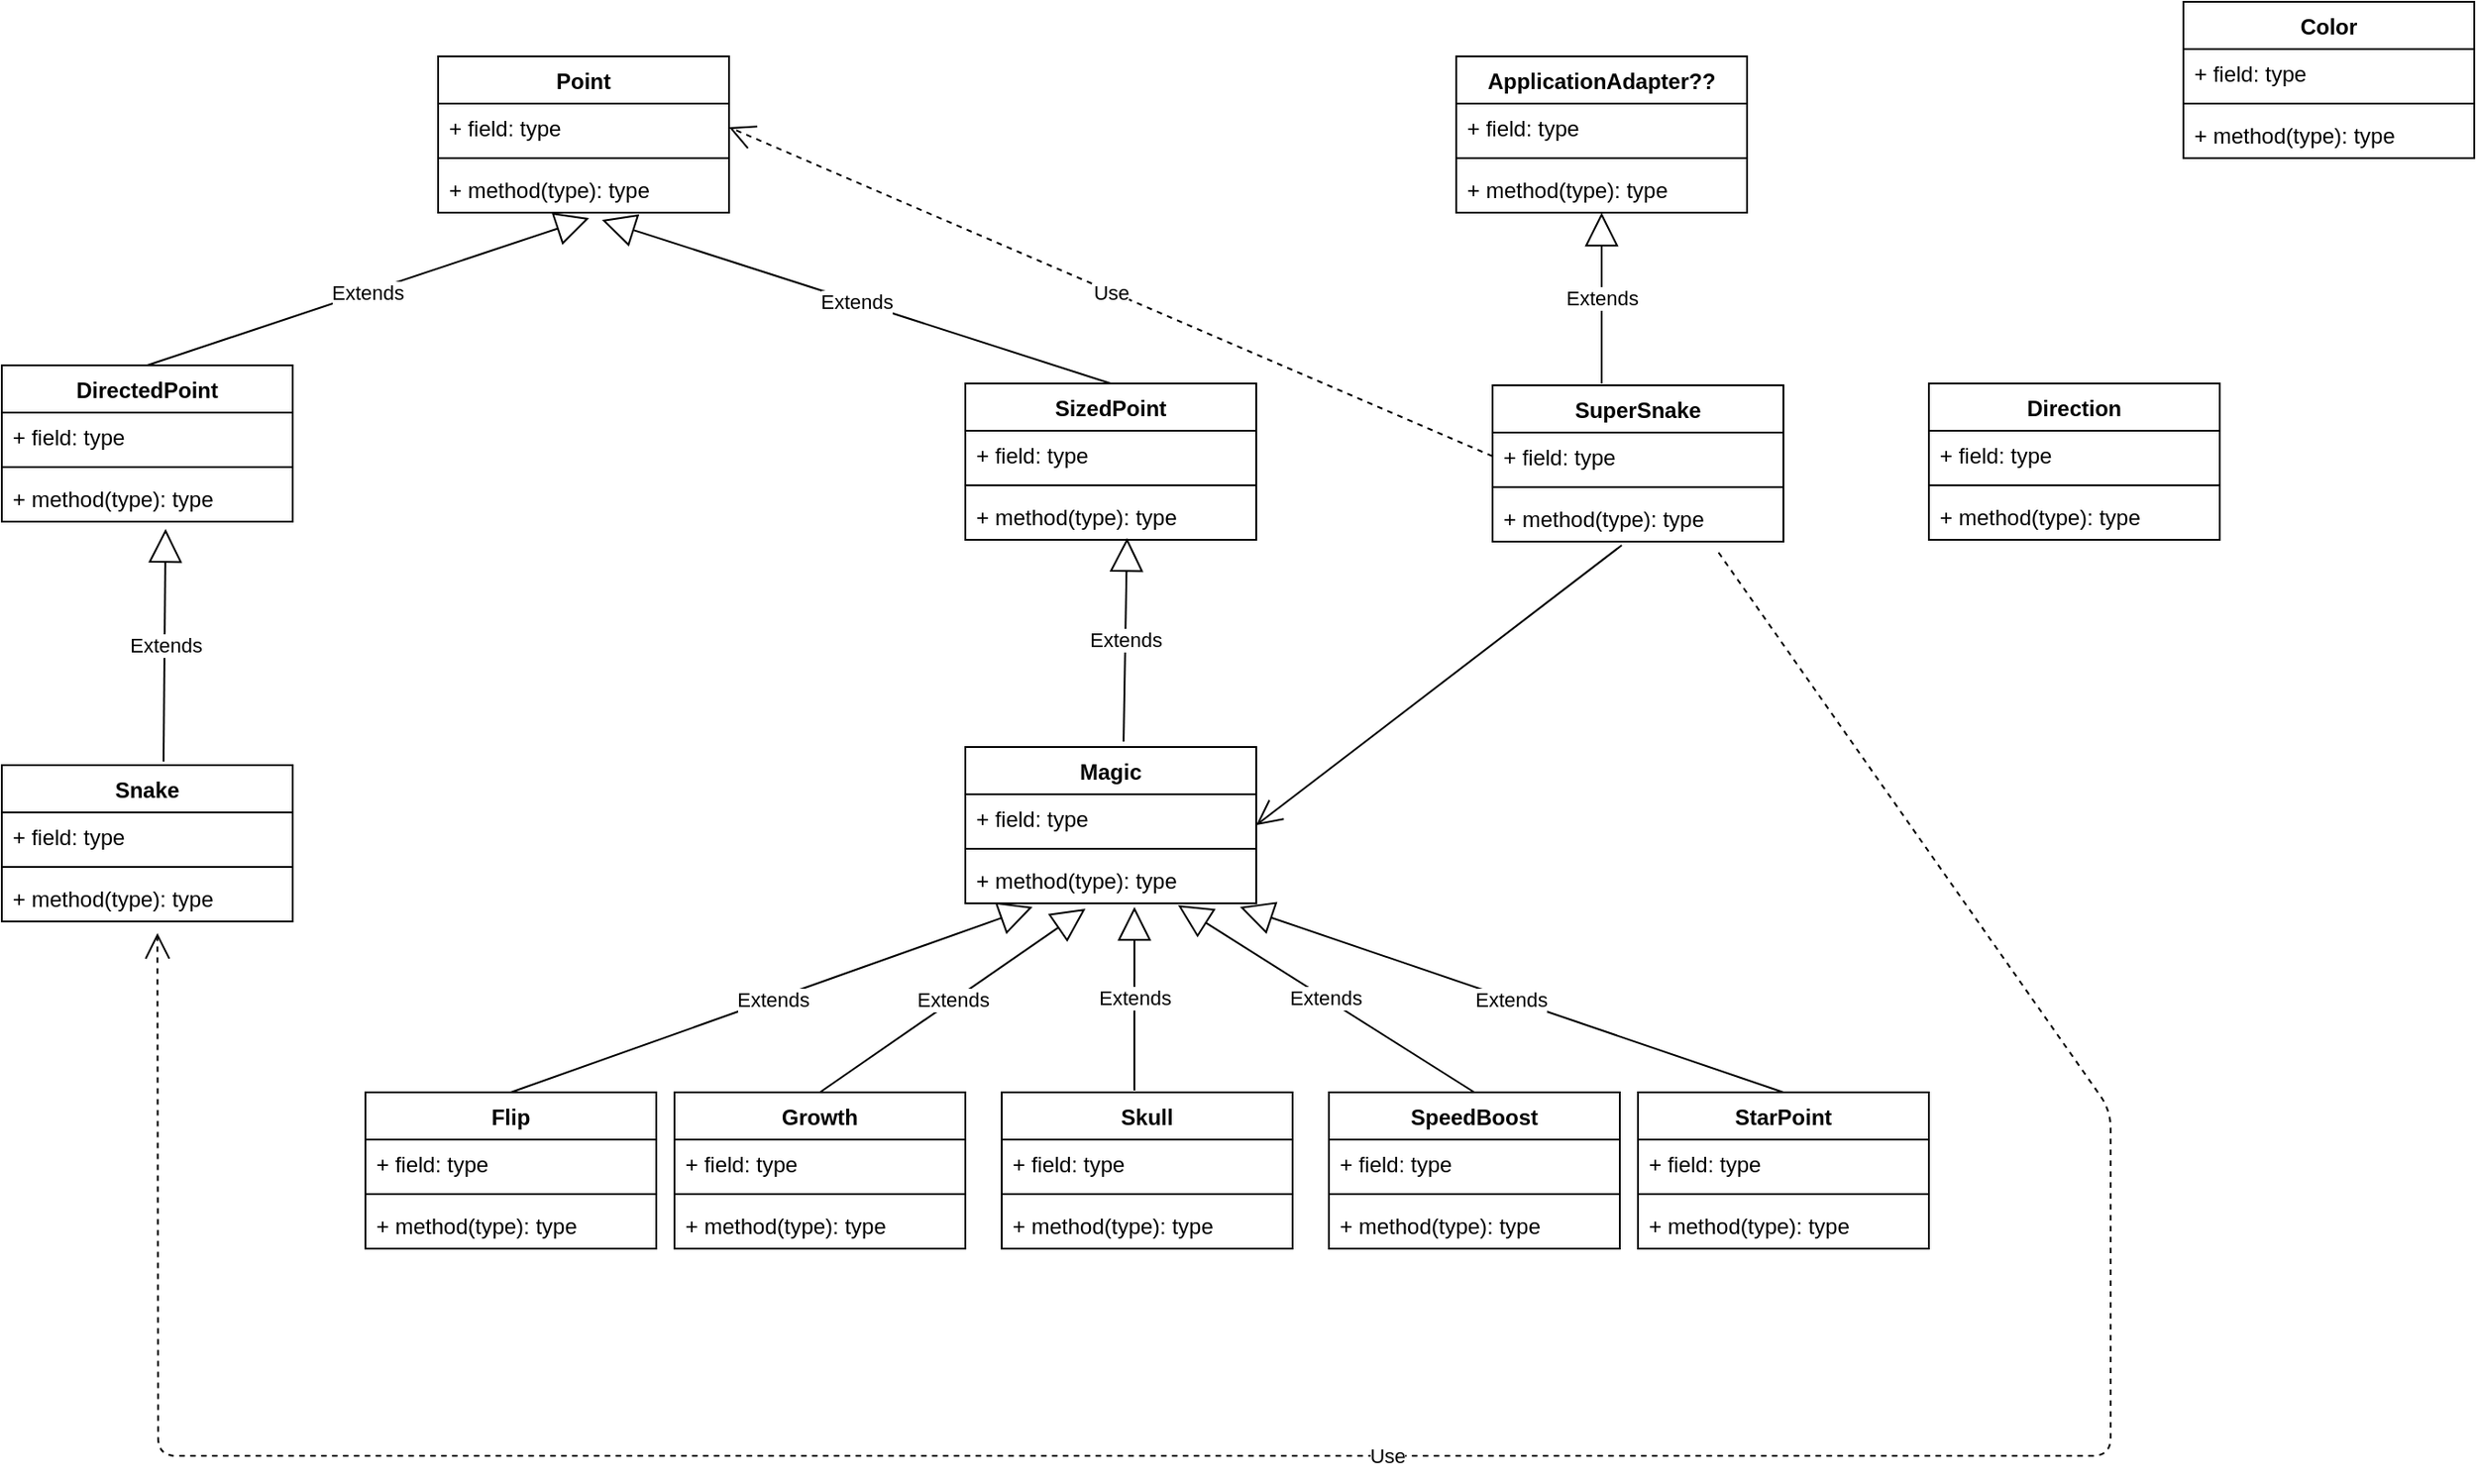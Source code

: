 <mxfile version="12.4.2" type="github" pages="1">
  <diagram id="Ouw1NrYOmLS6a2it-YPy" name="Page-1">
    <mxGraphModel dx="1688" dy="1045" grid="1" gridSize="10" guides="1" tooltips="1" connect="1" arrows="1" fold="1" page="1" pageScale="1" pageWidth="1654" pageHeight="2336" math="0" shadow="0">
      <root>
        <mxCell id="0"/>
        <mxCell id="1" parent="0"/>
        <mxCell id="p4IeYtcJctRDCQET-8Qz-1" value="Point" style="swimlane;fontStyle=1;align=center;verticalAlign=top;childLayout=stackLayout;horizontal=1;startSize=26;horizontalStack=0;resizeParent=1;resizeParentMax=0;resizeLast=0;collapsible=1;marginBottom=0;" vertex="1" parent="1">
          <mxGeometry x="440" y="120" width="160" height="86" as="geometry"/>
        </mxCell>
        <mxCell id="p4IeYtcJctRDCQET-8Qz-2" value="+ field: type" style="text;strokeColor=none;fillColor=none;align=left;verticalAlign=top;spacingLeft=4;spacingRight=4;overflow=hidden;rotatable=0;points=[[0,0.5],[1,0.5]];portConstraint=eastwest;" vertex="1" parent="p4IeYtcJctRDCQET-8Qz-1">
          <mxGeometry y="26" width="160" height="26" as="geometry"/>
        </mxCell>
        <mxCell id="p4IeYtcJctRDCQET-8Qz-3" value="" style="line;strokeWidth=1;fillColor=none;align=left;verticalAlign=middle;spacingTop=-1;spacingLeft=3;spacingRight=3;rotatable=0;labelPosition=right;points=[];portConstraint=eastwest;" vertex="1" parent="p4IeYtcJctRDCQET-8Qz-1">
          <mxGeometry y="52" width="160" height="8" as="geometry"/>
        </mxCell>
        <mxCell id="p4IeYtcJctRDCQET-8Qz-4" value="+ method(type): type" style="text;strokeColor=none;fillColor=none;align=left;verticalAlign=top;spacingLeft=4;spacingRight=4;overflow=hidden;rotatable=0;points=[[0,0.5],[1,0.5]];portConstraint=eastwest;" vertex="1" parent="p4IeYtcJctRDCQET-8Qz-1">
          <mxGeometry y="60" width="160" height="26" as="geometry"/>
        </mxCell>
        <mxCell id="p4IeYtcJctRDCQET-8Qz-5" value="SizedPoint" style="swimlane;fontStyle=1;align=center;verticalAlign=top;childLayout=stackLayout;horizontal=1;startSize=26;horizontalStack=0;resizeParent=1;resizeParentMax=0;resizeLast=0;collapsible=1;marginBottom=0;" vertex="1" parent="1">
          <mxGeometry x="730" y="300" width="160" height="86" as="geometry"/>
        </mxCell>
        <mxCell id="p4IeYtcJctRDCQET-8Qz-6" value="+ field: type" style="text;strokeColor=none;fillColor=none;align=left;verticalAlign=top;spacingLeft=4;spacingRight=4;overflow=hidden;rotatable=0;points=[[0,0.5],[1,0.5]];portConstraint=eastwest;" vertex="1" parent="p4IeYtcJctRDCQET-8Qz-5">
          <mxGeometry y="26" width="160" height="26" as="geometry"/>
        </mxCell>
        <mxCell id="p4IeYtcJctRDCQET-8Qz-7" value="" style="line;strokeWidth=1;fillColor=none;align=left;verticalAlign=middle;spacingTop=-1;spacingLeft=3;spacingRight=3;rotatable=0;labelPosition=right;points=[];portConstraint=eastwest;" vertex="1" parent="p4IeYtcJctRDCQET-8Qz-5">
          <mxGeometry y="52" width="160" height="8" as="geometry"/>
        </mxCell>
        <mxCell id="p4IeYtcJctRDCQET-8Qz-8" value="+ method(type): type" style="text;strokeColor=none;fillColor=none;align=left;verticalAlign=top;spacingLeft=4;spacingRight=4;overflow=hidden;rotatable=0;points=[[0,0.5],[1,0.5]];portConstraint=eastwest;" vertex="1" parent="p4IeYtcJctRDCQET-8Qz-5">
          <mxGeometry y="60" width="160" height="26" as="geometry"/>
        </mxCell>
        <mxCell id="p4IeYtcJctRDCQET-8Qz-9" value="Snake" style="swimlane;fontStyle=1;align=center;verticalAlign=top;childLayout=stackLayout;horizontal=1;startSize=26;horizontalStack=0;resizeParent=1;resizeParentMax=0;resizeLast=0;collapsible=1;marginBottom=0;" vertex="1" parent="1">
          <mxGeometry x="200" y="510" width="160" height="86" as="geometry"/>
        </mxCell>
        <mxCell id="p4IeYtcJctRDCQET-8Qz-10" value="+ field: type" style="text;strokeColor=none;fillColor=none;align=left;verticalAlign=top;spacingLeft=4;spacingRight=4;overflow=hidden;rotatable=0;points=[[0,0.5],[1,0.5]];portConstraint=eastwest;" vertex="1" parent="p4IeYtcJctRDCQET-8Qz-9">
          <mxGeometry y="26" width="160" height="26" as="geometry"/>
        </mxCell>
        <mxCell id="p4IeYtcJctRDCQET-8Qz-11" value="" style="line;strokeWidth=1;fillColor=none;align=left;verticalAlign=middle;spacingTop=-1;spacingLeft=3;spacingRight=3;rotatable=0;labelPosition=right;points=[];portConstraint=eastwest;" vertex="1" parent="p4IeYtcJctRDCQET-8Qz-9">
          <mxGeometry y="52" width="160" height="8" as="geometry"/>
        </mxCell>
        <mxCell id="p4IeYtcJctRDCQET-8Qz-12" value="+ method(type): type" style="text;strokeColor=none;fillColor=none;align=left;verticalAlign=top;spacingLeft=4;spacingRight=4;overflow=hidden;rotatable=0;points=[[0,0.5],[1,0.5]];portConstraint=eastwest;" vertex="1" parent="p4IeYtcJctRDCQET-8Qz-9">
          <mxGeometry y="60" width="160" height="26" as="geometry"/>
        </mxCell>
        <mxCell id="p4IeYtcJctRDCQET-8Qz-13" value="DirectedPoint" style="swimlane;fontStyle=1;align=center;verticalAlign=top;childLayout=stackLayout;horizontal=1;startSize=26;horizontalStack=0;resizeParent=1;resizeParentMax=0;resizeLast=0;collapsible=1;marginBottom=0;" vertex="1" parent="1">
          <mxGeometry x="200" y="290" width="160" height="86" as="geometry"/>
        </mxCell>
        <mxCell id="p4IeYtcJctRDCQET-8Qz-14" value="+ field: type" style="text;strokeColor=none;fillColor=none;align=left;verticalAlign=top;spacingLeft=4;spacingRight=4;overflow=hidden;rotatable=0;points=[[0,0.5],[1,0.5]];portConstraint=eastwest;" vertex="1" parent="p4IeYtcJctRDCQET-8Qz-13">
          <mxGeometry y="26" width="160" height="26" as="geometry"/>
        </mxCell>
        <mxCell id="p4IeYtcJctRDCQET-8Qz-15" value="" style="line;strokeWidth=1;fillColor=none;align=left;verticalAlign=middle;spacingTop=-1;spacingLeft=3;spacingRight=3;rotatable=0;labelPosition=right;points=[];portConstraint=eastwest;" vertex="1" parent="p4IeYtcJctRDCQET-8Qz-13">
          <mxGeometry y="52" width="160" height="8" as="geometry"/>
        </mxCell>
        <mxCell id="p4IeYtcJctRDCQET-8Qz-16" value="+ method(type): type" style="text;strokeColor=none;fillColor=none;align=left;verticalAlign=top;spacingLeft=4;spacingRight=4;overflow=hidden;rotatable=0;points=[[0,0.5],[1,0.5]];portConstraint=eastwest;" vertex="1" parent="p4IeYtcJctRDCQET-8Qz-13">
          <mxGeometry y="60" width="160" height="26" as="geometry"/>
        </mxCell>
        <mxCell id="p4IeYtcJctRDCQET-8Qz-17" value="Extends" style="endArrow=block;endSize=16;endFill=0;html=1;entryX=0.519;entryY=1.115;entryDx=0;entryDy=0;entryPerimeter=0;exitX=0.5;exitY=0;exitDx=0;exitDy=0;" edge="1" parent="1" source="p4IeYtcJctRDCQET-8Qz-13" target="p4IeYtcJctRDCQET-8Qz-4">
          <mxGeometry width="160" relative="1" as="geometry">
            <mxPoint x="203" y="320" as="sourcePoint"/>
            <mxPoint x="280" y="240" as="targetPoint"/>
          </mxGeometry>
        </mxCell>
        <mxCell id="p4IeYtcJctRDCQET-8Qz-18" value="Extends" style="endArrow=block;endSize=16;endFill=0;html=1;entryX=0.563;entryY=1.154;entryDx=0;entryDy=0;entryPerimeter=0;exitX=0.5;exitY=0;exitDx=0;exitDy=0;" edge="1" parent="1" source="p4IeYtcJctRDCQET-8Qz-5" target="p4IeYtcJctRDCQET-8Qz-4">
          <mxGeometry width="160" relative="1" as="geometry">
            <mxPoint x="210" y="270" as="sourcePoint"/>
            <mxPoint x="370" y="270" as="targetPoint"/>
            <Array as="points"/>
          </mxGeometry>
        </mxCell>
        <mxCell id="p4IeYtcJctRDCQET-8Qz-19" value="Extends" style="endArrow=block;endSize=16;endFill=0;html=1;entryX=0.563;entryY=1.154;entryDx=0;entryDy=0;entryPerimeter=0;exitX=0.556;exitY=-0.023;exitDx=0;exitDy=0;exitPerimeter=0;" edge="1" parent="1" source="p4IeYtcJctRDCQET-8Qz-9" target="p4IeYtcJctRDCQET-8Qz-16">
          <mxGeometry width="160" relative="1" as="geometry">
            <mxPoint x="120" y="450" as="sourcePoint"/>
            <mxPoint x="190" y="450" as="targetPoint"/>
            <mxPoint as="offset"/>
          </mxGeometry>
        </mxCell>
        <mxCell id="p4IeYtcJctRDCQET-8Qz-20" value="Magic" style="swimlane;fontStyle=1;align=center;verticalAlign=top;childLayout=stackLayout;horizontal=1;startSize=26;horizontalStack=0;resizeParent=1;resizeParentMax=0;resizeLast=0;collapsible=1;marginBottom=0;" vertex="1" parent="1">
          <mxGeometry x="730" y="500" width="160" height="86" as="geometry"/>
        </mxCell>
        <mxCell id="p4IeYtcJctRDCQET-8Qz-21" value="+ field: type" style="text;strokeColor=none;fillColor=none;align=left;verticalAlign=top;spacingLeft=4;spacingRight=4;overflow=hidden;rotatable=0;points=[[0,0.5],[1,0.5]];portConstraint=eastwest;" vertex="1" parent="p4IeYtcJctRDCQET-8Qz-20">
          <mxGeometry y="26" width="160" height="26" as="geometry"/>
        </mxCell>
        <mxCell id="p4IeYtcJctRDCQET-8Qz-22" value="" style="line;strokeWidth=1;fillColor=none;align=left;verticalAlign=middle;spacingTop=-1;spacingLeft=3;spacingRight=3;rotatable=0;labelPosition=right;points=[];portConstraint=eastwest;" vertex="1" parent="p4IeYtcJctRDCQET-8Qz-20">
          <mxGeometry y="52" width="160" height="8" as="geometry"/>
        </mxCell>
        <mxCell id="p4IeYtcJctRDCQET-8Qz-23" value="+ method(type): type" style="text;strokeColor=none;fillColor=none;align=left;verticalAlign=top;spacingLeft=4;spacingRight=4;overflow=hidden;rotatable=0;points=[[0,0.5],[1,0.5]];portConstraint=eastwest;" vertex="1" parent="p4IeYtcJctRDCQET-8Qz-20">
          <mxGeometry y="60" width="160" height="26" as="geometry"/>
        </mxCell>
        <mxCell id="p4IeYtcJctRDCQET-8Qz-24" value="Extends" style="endArrow=block;endSize=16;endFill=0;html=1;entryX=0.556;entryY=0.962;entryDx=0;entryDy=0;entryPerimeter=0;exitX=0.544;exitY=-0.035;exitDx=0;exitDy=0;exitPerimeter=0;" edge="1" parent="1" source="p4IeYtcJctRDCQET-8Qz-20" target="p4IeYtcJctRDCQET-8Qz-8">
          <mxGeometry width="160" relative="1" as="geometry">
            <mxPoint x="250" y="460" as="sourcePoint"/>
            <mxPoint x="410" y="460" as="targetPoint"/>
          </mxGeometry>
        </mxCell>
        <mxCell id="p4IeYtcJctRDCQET-8Qz-26" value="ApplicationAdapter??" style="swimlane;fontStyle=1;align=center;verticalAlign=top;childLayout=stackLayout;horizontal=1;startSize=26;horizontalStack=0;resizeParent=1;resizeParentMax=0;resizeLast=0;collapsible=1;marginBottom=0;" vertex="1" parent="1">
          <mxGeometry x="1000" y="120" width="160" height="86" as="geometry"/>
        </mxCell>
        <mxCell id="p4IeYtcJctRDCQET-8Qz-27" value="+ field: type" style="text;strokeColor=none;fillColor=none;align=left;verticalAlign=top;spacingLeft=4;spacingRight=4;overflow=hidden;rotatable=0;points=[[0,0.5],[1,0.5]];portConstraint=eastwest;" vertex="1" parent="p4IeYtcJctRDCQET-8Qz-26">
          <mxGeometry y="26" width="160" height="26" as="geometry"/>
        </mxCell>
        <mxCell id="p4IeYtcJctRDCQET-8Qz-28" value="" style="line;strokeWidth=1;fillColor=none;align=left;verticalAlign=middle;spacingTop=-1;spacingLeft=3;spacingRight=3;rotatable=0;labelPosition=right;points=[];portConstraint=eastwest;" vertex="1" parent="p4IeYtcJctRDCQET-8Qz-26">
          <mxGeometry y="52" width="160" height="8" as="geometry"/>
        </mxCell>
        <mxCell id="p4IeYtcJctRDCQET-8Qz-29" value="+ method(type): type" style="text;strokeColor=none;fillColor=none;align=left;verticalAlign=top;spacingLeft=4;spacingRight=4;overflow=hidden;rotatable=0;points=[[0,0.5],[1,0.5]];portConstraint=eastwest;" vertex="1" parent="p4IeYtcJctRDCQET-8Qz-26">
          <mxGeometry y="60" width="160" height="26" as="geometry"/>
        </mxCell>
        <mxCell id="p4IeYtcJctRDCQET-8Qz-30" value="Flip" style="swimlane;fontStyle=1;align=center;verticalAlign=top;childLayout=stackLayout;horizontal=1;startSize=26;horizontalStack=0;resizeParent=1;resizeParentMax=0;resizeLast=0;collapsible=1;marginBottom=0;" vertex="1" parent="1">
          <mxGeometry x="400" y="690" width="160" height="86" as="geometry"/>
        </mxCell>
        <mxCell id="p4IeYtcJctRDCQET-8Qz-31" value="+ field: type" style="text;strokeColor=none;fillColor=none;align=left;verticalAlign=top;spacingLeft=4;spacingRight=4;overflow=hidden;rotatable=0;points=[[0,0.5],[1,0.5]];portConstraint=eastwest;" vertex="1" parent="p4IeYtcJctRDCQET-8Qz-30">
          <mxGeometry y="26" width="160" height="26" as="geometry"/>
        </mxCell>
        <mxCell id="p4IeYtcJctRDCQET-8Qz-32" value="" style="line;strokeWidth=1;fillColor=none;align=left;verticalAlign=middle;spacingTop=-1;spacingLeft=3;spacingRight=3;rotatable=0;labelPosition=right;points=[];portConstraint=eastwest;" vertex="1" parent="p4IeYtcJctRDCQET-8Qz-30">
          <mxGeometry y="52" width="160" height="8" as="geometry"/>
        </mxCell>
        <mxCell id="p4IeYtcJctRDCQET-8Qz-33" value="+ method(type): type" style="text;strokeColor=none;fillColor=none;align=left;verticalAlign=top;spacingLeft=4;spacingRight=4;overflow=hidden;rotatable=0;points=[[0,0.5],[1,0.5]];portConstraint=eastwest;" vertex="1" parent="p4IeYtcJctRDCQET-8Qz-30">
          <mxGeometry y="60" width="160" height="26" as="geometry"/>
        </mxCell>
        <mxCell id="p4IeYtcJctRDCQET-8Qz-34" value="Growth" style="swimlane;fontStyle=1;align=center;verticalAlign=top;childLayout=stackLayout;horizontal=1;startSize=26;horizontalStack=0;resizeParent=1;resizeParentMax=0;resizeLast=0;collapsible=1;marginBottom=0;" vertex="1" parent="1">
          <mxGeometry x="570" y="690" width="160" height="86" as="geometry"/>
        </mxCell>
        <mxCell id="p4IeYtcJctRDCQET-8Qz-35" value="+ field: type" style="text;strokeColor=none;fillColor=none;align=left;verticalAlign=top;spacingLeft=4;spacingRight=4;overflow=hidden;rotatable=0;points=[[0,0.5],[1,0.5]];portConstraint=eastwest;" vertex="1" parent="p4IeYtcJctRDCQET-8Qz-34">
          <mxGeometry y="26" width="160" height="26" as="geometry"/>
        </mxCell>
        <mxCell id="p4IeYtcJctRDCQET-8Qz-36" value="" style="line;strokeWidth=1;fillColor=none;align=left;verticalAlign=middle;spacingTop=-1;spacingLeft=3;spacingRight=3;rotatable=0;labelPosition=right;points=[];portConstraint=eastwest;" vertex="1" parent="p4IeYtcJctRDCQET-8Qz-34">
          <mxGeometry y="52" width="160" height="8" as="geometry"/>
        </mxCell>
        <mxCell id="p4IeYtcJctRDCQET-8Qz-37" value="+ method(type): type" style="text;strokeColor=none;fillColor=none;align=left;verticalAlign=top;spacingLeft=4;spacingRight=4;overflow=hidden;rotatable=0;points=[[0,0.5],[1,0.5]];portConstraint=eastwest;" vertex="1" parent="p4IeYtcJctRDCQET-8Qz-34">
          <mxGeometry y="60" width="160" height="26" as="geometry"/>
        </mxCell>
        <mxCell id="p4IeYtcJctRDCQET-8Qz-38" value="Skull" style="swimlane;fontStyle=1;align=center;verticalAlign=top;childLayout=stackLayout;horizontal=1;startSize=26;horizontalStack=0;resizeParent=1;resizeParentMax=0;resizeLast=0;collapsible=1;marginBottom=0;" vertex="1" parent="1">
          <mxGeometry x="750" y="690" width="160" height="86" as="geometry"/>
        </mxCell>
        <mxCell id="p4IeYtcJctRDCQET-8Qz-39" value="+ field: type" style="text;strokeColor=none;fillColor=none;align=left;verticalAlign=top;spacingLeft=4;spacingRight=4;overflow=hidden;rotatable=0;points=[[0,0.5],[1,0.5]];portConstraint=eastwest;" vertex="1" parent="p4IeYtcJctRDCQET-8Qz-38">
          <mxGeometry y="26" width="160" height="26" as="geometry"/>
        </mxCell>
        <mxCell id="p4IeYtcJctRDCQET-8Qz-40" value="" style="line;strokeWidth=1;fillColor=none;align=left;verticalAlign=middle;spacingTop=-1;spacingLeft=3;spacingRight=3;rotatable=0;labelPosition=right;points=[];portConstraint=eastwest;" vertex="1" parent="p4IeYtcJctRDCQET-8Qz-38">
          <mxGeometry y="52" width="160" height="8" as="geometry"/>
        </mxCell>
        <mxCell id="p4IeYtcJctRDCQET-8Qz-41" value="+ method(type): type" style="text;strokeColor=none;fillColor=none;align=left;verticalAlign=top;spacingLeft=4;spacingRight=4;overflow=hidden;rotatable=0;points=[[0,0.5],[1,0.5]];portConstraint=eastwest;" vertex="1" parent="p4IeYtcJctRDCQET-8Qz-38">
          <mxGeometry y="60" width="160" height="26" as="geometry"/>
        </mxCell>
        <mxCell id="p4IeYtcJctRDCQET-8Qz-42" value="SpeedBoost" style="swimlane;fontStyle=1;align=center;verticalAlign=top;childLayout=stackLayout;horizontal=1;startSize=26;horizontalStack=0;resizeParent=1;resizeParentMax=0;resizeLast=0;collapsible=1;marginBottom=0;" vertex="1" parent="1">
          <mxGeometry x="930" y="690" width="160" height="86" as="geometry"/>
        </mxCell>
        <mxCell id="p4IeYtcJctRDCQET-8Qz-43" value="+ field: type" style="text;strokeColor=none;fillColor=none;align=left;verticalAlign=top;spacingLeft=4;spacingRight=4;overflow=hidden;rotatable=0;points=[[0,0.5],[1,0.5]];portConstraint=eastwest;" vertex="1" parent="p4IeYtcJctRDCQET-8Qz-42">
          <mxGeometry y="26" width="160" height="26" as="geometry"/>
        </mxCell>
        <mxCell id="p4IeYtcJctRDCQET-8Qz-44" value="" style="line;strokeWidth=1;fillColor=none;align=left;verticalAlign=middle;spacingTop=-1;spacingLeft=3;spacingRight=3;rotatable=0;labelPosition=right;points=[];portConstraint=eastwest;" vertex="1" parent="p4IeYtcJctRDCQET-8Qz-42">
          <mxGeometry y="52" width="160" height="8" as="geometry"/>
        </mxCell>
        <mxCell id="p4IeYtcJctRDCQET-8Qz-45" value="+ method(type): type" style="text;strokeColor=none;fillColor=none;align=left;verticalAlign=top;spacingLeft=4;spacingRight=4;overflow=hidden;rotatable=0;points=[[0,0.5],[1,0.5]];portConstraint=eastwest;" vertex="1" parent="p4IeYtcJctRDCQET-8Qz-42">
          <mxGeometry y="60" width="160" height="26" as="geometry"/>
        </mxCell>
        <mxCell id="p4IeYtcJctRDCQET-8Qz-46" value="StarPoint" style="swimlane;fontStyle=1;align=center;verticalAlign=top;childLayout=stackLayout;horizontal=1;startSize=26;horizontalStack=0;resizeParent=1;resizeParentMax=0;resizeLast=0;collapsible=1;marginBottom=0;" vertex="1" parent="1">
          <mxGeometry x="1100" y="690" width="160" height="86" as="geometry"/>
        </mxCell>
        <mxCell id="p4IeYtcJctRDCQET-8Qz-47" value="+ field: type" style="text;strokeColor=none;fillColor=none;align=left;verticalAlign=top;spacingLeft=4;spacingRight=4;overflow=hidden;rotatable=0;points=[[0,0.5],[1,0.5]];portConstraint=eastwest;" vertex="1" parent="p4IeYtcJctRDCQET-8Qz-46">
          <mxGeometry y="26" width="160" height="26" as="geometry"/>
        </mxCell>
        <mxCell id="p4IeYtcJctRDCQET-8Qz-48" value="" style="line;strokeWidth=1;fillColor=none;align=left;verticalAlign=middle;spacingTop=-1;spacingLeft=3;spacingRight=3;rotatable=0;labelPosition=right;points=[];portConstraint=eastwest;" vertex="1" parent="p4IeYtcJctRDCQET-8Qz-46">
          <mxGeometry y="52" width="160" height="8" as="geometry"/>
        </mxCell>
        <mxCell id="p4IeYtcJctRDCQET-8Qz-49" value="+ method(type): type" style="text;strokeColor=none;fillColor=none;align=left;verticalAlign=top;spacingLeft=4;spacingRight=4;overflow=hidden;rotatable=0;points=[[0,0.5],[1,0.5]];portConstraint=eastwest;" vertex="1" parent="p4IeYtcJctRDCQET-8Qz-46">
          <mxGeometry y="60" width="160" height="26" as="geometry"/>
        </mxCell>
        <mxCell id="p4IeYtcJctRDCQET-8Qz-50" value="Extends" style="endArrow=block;endSize=16;endFill=0;html=1;entryX=0.231;entryY=1.077;entryDx=0;entryDy=0;entryPerimeter=0;exitX=0.5;exitY=0;exitDx=0;exitDy=0;" edge="1" parent="1" source="p4IeYtcJctRDCQET-8Qz-30" target="p4IeYtcJctRDCQET-8Qz-23">
          <mxGeometry width="160" relative="1" as="geometry">
            <mxPoint x="470" y="630" as="sourcePoint"/>
            <mxPoint x="630" y="630" as="targetPoint"/>
          </mxGeometry>
        </mxCell>
        <mxCell id="p4IeYtcJctRDCQET-8Qz-51" value="Extends" style="endArrow=block;endSize=16;endFill=0;html=1;entryX=0.413;entryY=1.115;entryDx=0;entryDy=0;entryPerimeter=0;exitX=0.5;exitY=0;exitDx=0;exitDy=0;" edge="1" parent="1" source="p4IeYtcJctRDCQET-8Qz-34" target="p4IeYtcJctRDCQET-8Qz-23">
          <mxGeometry width="160" relative="1" as="geometry">
            <mxPoint x="650" y="650" as="sourcePoint"/>
            <mxPoint x="810" y="650" as="targetPoint"/>
          </mxGeometry>
        </mxCell>
        <mxCell id="p4IeYtcJctRDCQET-8Qz-52" value="Extends" style="endArrow=block;endSize=16;endFill=0;html=1;exitX=0.456;exitY=-0.012;exitDx=0;exitDy=0;exitPerimeter=0;" edge="1" parent="1" source="p4IeYtcJctRDCQET-8Qz-38">
          <mxGeometry width="160" relative="1" as="geometry">
            <mxPoint x="730" y="640" as="sourcePoint"/>
            <mxPoint x="823" y="588" as="targetPoint"/>
            <Array as="points"/>
          </mxGeometry>
        </mxCell>
        <mxCell id="p4IeYtcJctRDCQET-8Qz-53" value="Extends" style="endArrow=block;endSize=16;endFill=0;html=1;entryX=0.731;entryY=1.038;entryDx=0;entryDy=0;entryPerimeter=0;exitX=0.5;exitY=0;exitDx=0;exitDy=0;" edge="1" parent="1" source="p4IeYtcJctRDCQET-8Qz-42" target="p4IeYtcJctRDCQET-8Qz-23">
          <mxGeometry width="160" relative="1" as="geometry">
            <mxPoint x="910" y="640" as="sourcePoint"/>
            <mxPoint x="840" y="590" as="targetPoint"/>
          </mxGeometry>
        </mxCell>
        <mxCell id="p4IeYtcJctRDCQET-8Qz-54" value="Extends" style="endArrow=block;endSize=16;endFill=0;html=1;entryX=0.944;entryY=1.077;entryDx=0;entryDy=0;entryPerimeter=0;exitX=0.5;exitY=0;exitDx=0;exitDy=0;" edge="1" parent="1" source="p4IeYtcJctRDCQET-8Qz-46" target="p4IeYtcJctRDCQET-8Qz-23">
          <mxGeometry width="160" relative="1" as="geometry">
            <mxPoint x="1010" y="640" as="sourcePoint"/>
            <mxPoint x="1170" y="640" as="targetPoint"/>
          </mxGeometry>
        </mxCell>
        <mxCell id="p4IeYtcJctRDCQET-8Qz-55" value="SuperSnake" style="swimlane;fontStyle=1;align=center;verticalAlign=top;childLayout=stackLayout;horizontal=1;startSize=26;horizontalStack=0;resizeParent=1;resizeParentMax=0;resizeLast=0;collapsible=1;marginBottom=0;" vertex="1" parent="1">
          <mxGeometry x="1020" y="301" width="160" height="86" as="geometry"/>
        </mxCell>
        <mxCell id="p4IeYtcJctRDCQET-8Qz-56" value="+ field: type" style="text;strokeColor=none;fillColor=none;align=left;verticalAlign=top;spacingLeft=4;spacingRight=4;overflow=hidden;rotatable=0;points=[[0,0.5],[1,0.5]];portConstraint=eastwest;" vertex="1" parent="p4IeYtcJctRDCQET-8Qz-55">
          <mxGeometry y="26" width="160" height="26" as="geometry"/>
        </mxCell>
        <mxCell id="p4IeYtcJctRDCQET-8Qz-57" value="" style="line;strokeWidth=1;fillColor=none;align=left;verticalAlign=middle;spacingTop=-1;spacingLeft=3;spacingRight=3;rotatable=0;labelPosition=right;points=[];portConstraint=eastwest;" vertex="1" parent="p4IeYtcJctRDCQET-8Qz-55">
          <mxGeometry y="52" width="160" height="8" as="geometry"/>
        </mxCell>
        <mxCell id="p4IeYtcJctRDCQET-8Qz-58" value="+ method(type): type" style="text;strokeColor=none;fillColor=none;align=left;verticalAlign=top;spacingLeft=4;spacingRight=4;overflow=hidden;rotatable=0;points=[[0,0.5],[1,0.5]];portConstraint=eastwest;" vertex="1" parent="p4IeYtcJctRDCQET-8Qz-55">
          <mxGeometry y="60" width="160" height="26" as="geometry"/>
        </mxCell>
        <mxCell id="p4IeYtcJctRDCQET-8Qz-59" value="Extends" style="endArrow=block;endSize=16;endFill=0;html=1;entryX=0.5;entryY=1;entryDx=0;entryDy=0;exitX=0.375;exitY=-0.012;exitDx=0;exitDy=0;exitPerimeter=0;" edge="1" parent="1" source="p4IeYtcJctRDCQET-8Qz-55" target="p4IeYtcJctRDCQET-8Qz-26">
          <mxGeometry width="160" relative="1" as="geometry">
            <mxPoint x="1000" y="260" as="sourcePoint"/>
            <mxPoint x="1160" y="260" as="targetPoint"/>
          </mxGeometry>
        </mxCell>
        <mxCell id="p4IeYtcJctRDCQET-8Qz-60" value="" style="endArrow=open;endFill=1;endSize=12;html=1;exitX=0.444;exitY=1.077;exitDx=0;exitDy=0;exitPerimeter=0;entryX=1;entryY=0.5;entryDx=0;entryDy=0;" edge="1" parent="1" source="p4IeYtcJctRDCQET-8Qz-58" target="p4IeYtcJctRDCQET-8Qz-20">
          <mxGeometry width="160" relative="1" as="geometry">
            <mxPoint x="1040" y="430" as="sourcePoint"/>
            <mxPoint x="1200" y="430" as="targetPoint"/>
          </mxGeometry>
        </mxCell>
        <mxCell id="p4IeYtcJctRDCQET-8Qz-61" value="Use" style="endArrow=open;endSize=12;dashed=1;html=1;entryX=0.535;entryY=1.244;entryDx=0;entryDy=0;entryPerimeter=0;exitX=0.777;exitY=1.231;exitDx=0;exitDy=0;exitPerimeter=0;" edge="1" parent="1" source="p4IeYtcJctRDCQET-8Qz-58" target="p4IeYtcJctRDCQET-8Qz-12">
          <mxGeometry width="160" relative="1" as="geometry">
            <mxPoint x="300" y="950" as="sourcePoint"/>
            <mxPoint x="300" y="800" as="targetPoint"/>
            <Array as="points">
              <mxPoint x="1360" y="700"/>
              <mxPoint x="1360" y="890"/>
              <mxPoint x="286" y="890"/>
            </Array>
          </mxGeometry>
        </mxCell>
        <mxCell id="p4IeYtcJctRDCQET-8Qz-62" value="Use" style="endArrow=open;endSize=12;dashed=1;html=1;entryX=1;entryY=0.5;entryDx=0;entryDy=0;exitX=0;exitY=0.5;exitDx=0;exitDy=0;" edge="1" parent="1" source="p4IeYtcJctRDCQET-8Qz-56" target="p4IeYtcJctRDCQET-8Qz-2">
          <mxGeometry width="160" relative="1" as="geometry">
            <mxPoint x="730" y="200" as="sourcePoint"/>
            <mxPoint x="890" y="200" as="targetPoint"/>
          </mxGeometry>
        </mxCell>
        <mxCell id="p4IeYtcJctRDCQET-8Qz-63" value="Direction" style="swimlane;fontStyle=1;align=center;verticalAlign=top;childLayout=stackLayout;horizontal=1;startSize=26;horizontalStack=0;resizeParent=1;resizeParentMax=0;resizeLast=0;collapsible=1;marginBottom=0;" vertex="1" parent="1">
          <mxGeometry x="1260" y="300" width="160" height="86" as="geometry"/>
        </mxCell>
        <mxCell id="p4IeYtcJctRDCQET-8Qz-64" value="+ field: type" style="text;strokeColor=none;fillColor=none;align=left;verticalAlign=top;spacingLeft=4;spacingRight=4;overflow=hidden;rotatable=0;points=[[0,0.5],[1,0.5]];portConstraint=eastwest;" vertex="1" parent="p4IeYtcJctRDCQET-8Qz-63">
          <mxGeometry y="26" width="160" height="26" as="geometry"/>
        </mxCell>
        <mxCell id="p4IeYtcJctRDCQET-8Qz-65" value="" style="line;strokeWidth=1;fillColor=none;align=left;verticalAlign=middle;spacingTop=-1;spacingLeft=3;spacingRight=3;rotatable=0;labelPosition=right;points=[];portConstraint=eastwest;" vertex="1" parent="p4IeYtcJctRDCQET-8Qz-63">
          <mxGeometry y="52" width="160" height="8" as="geometry"/>
        </mxCell>
        <mxCell id="p4IeYtcJctRDCQET-8Qz-66" value="+ method(type): type" style="text;strokeColor=none;fillColor=none;align=left;verticalAlign=top;spacingLeft=4;spacingRight=4;overflow=hidden;rotatable=0;points=[[0,0.5],[1,0.5]];portConstraint=eastwest;" vertex="1" parent="p4IeYtcJctRDCQET-8Qz-63">
          <mxGeometry y="60" width="160" height="26" as="geometry"/>
        </mxCell>
        <mxCell id="p4IeYtcJctRDCQET-8Qz-67" value="Color" style="swimlane;fontStyle=1;align=center;verticalAlign=top;childLayout=stackLayout;horizontal=1;startSize=26;horizontalStack=0;resizeParent=1;resizeParentMax=0;resizeLast=0;collapsible=1;marginBottom=0;" vertex="1" parent="1">
          <mxGeometry x="1400" y="90" width="160" height="86" as="geometry"/>
        </mxCell>
        <mxCell id="p4IeYtcJctRDCQET-8Qz-68" value="+ field: type" style="text;strokeColor=none;fillColor=none;align=left;verticalAlign=top;spacingLeft=4;spacingRight=4;overflow=hidden;rotatable=0;points=[[0,0.5],[1,0.5]];portConstraint=eastwest;" vertex="1" parent="p4IeYtcJctRDCQET-8Qz-67">
          <mxGeometry y="26" width="160" height="26" as="geometry"/>
        </mxCell>
        <mxCell id="p4IeYtcJctRDCQET-8Qz-69" value="" style="line;strokeWidth=1;fillColor=none;align=left;verticalAlign=middle;spacingTop=-1;spacingLeft=3;spacingRight=3;rotatable=0;labelPosition=right;points=[];portConstraint=eastwest;" vertex="1" parent="p4IeYtcJctRDCQET-8Qz-67">
          <mxGeometry y="52" width="160" height="8" as="geometry"/>
        </mxCell>
        <mxCell id="p4IeYtcJctRDCQET-8Qz-70" value="+ method(type): type" style="text;strokeColor=none;fillColor=none;align=left;verticalAlign=top;spacingLeft=4;spacingRight=4;overflow=hidden;rotatable=0;points=[[0,0.5],[1,0.5]];portConstraint=eastwest;" vertex="1" parent="p4IeYtcJctRDCQET-8Qz-67">
          <mxGeometry y="60" width="160" height="26" as="geometry"/>
        </mxCell>
      </root>
    </mxGraphModel>
  </diagram>
</mxfile>
